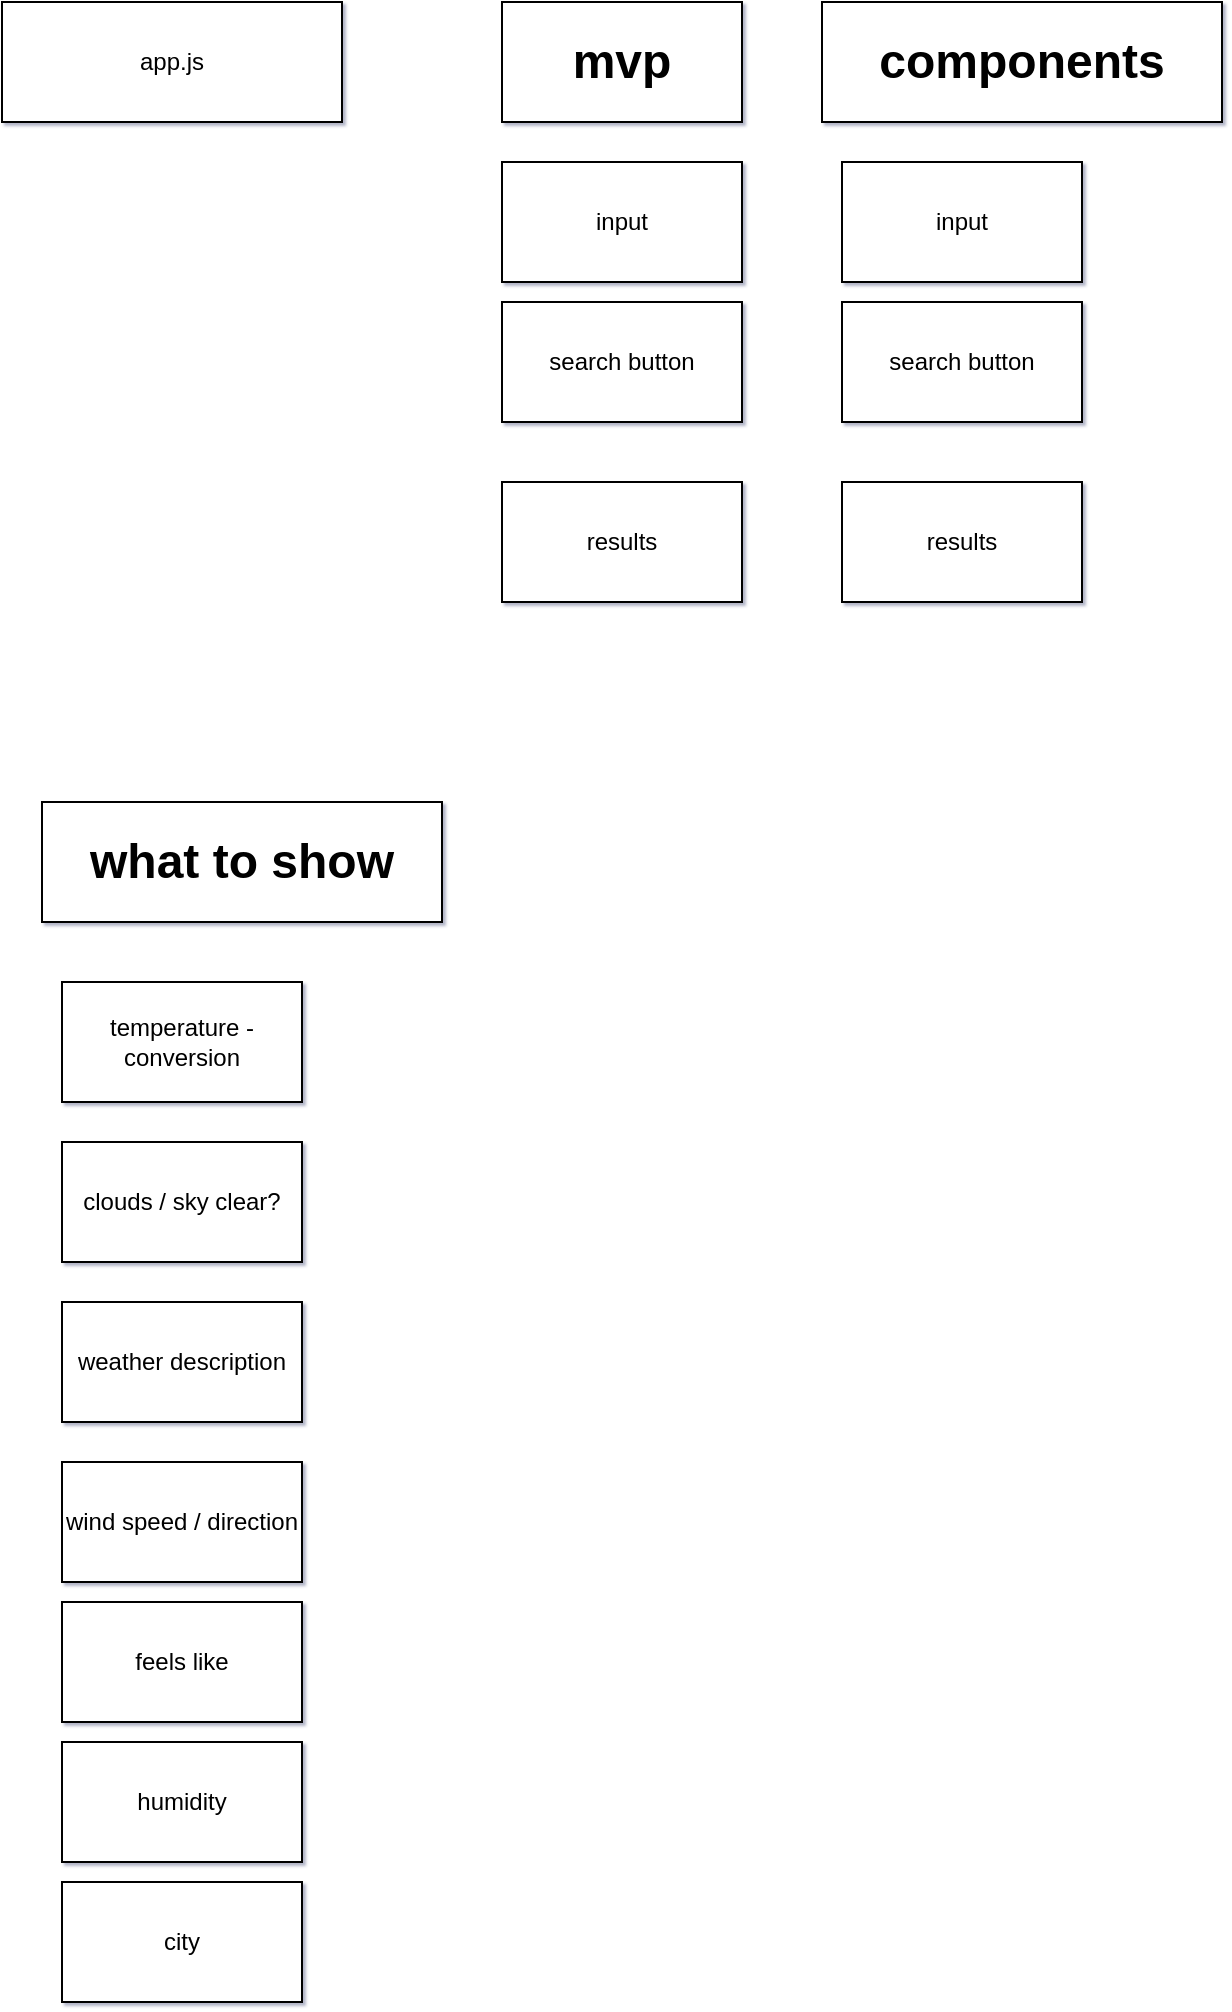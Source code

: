 <mxfile version="18.0.2" type="device"><diagram id="kxucpha8Lj7akDeVye47" name="Page-1"><mxGraphModel dx="2370" dy="1270" grid="1" gridSize="10" guides="1" tooltips="1" connect="1" arrows="1" fold="1" page="1" pageScale="1" pageWidth="827" pageHeight="1169" background="#ffffff" math="0" shadow="1"><root><mxCell id="0"/><mxCell id="1" parent="0"/><mxCell id="26YUlH0eQVFafYhF1H29-1" value="app.js" style="rounded=0;whiteSpace=wrap;html=1;" vertex="1" parent="1"><mxGeometry x="70" y="50" width="170" height="60" as="geometry"/></mxCell><mxCell id="26YUlH0eQVFafYhF1H29-2" value="input" style="rounded=0;whiteSpace=wrap;html=1;" vertex="1" parent="1"><mxGeometry x="320" y="130" width="120" height="60" as="geometry"/></mxCell><mxCell id="26YUlH0eQVFafYhF1H29-3" value="search button" style="rounded=0;whiteSpace=wrap;html=1;" vertex="1" parent="1"><mxGeometry x="320" y="200" width="120" height="60" as="geometry"/></mxCell><mxCell id="26YUlH0eQVFafYhF1H29-5" value="results" style="rounded=0;whiteSpace=wrap;html=1;" vertex="1" parent="1"><mxGeometry x="320" y="290" width="120" height="60" as="geometry"/></mxCell><mxCell id="26YUlH0eQVFafYhF1H29-6" value="&lt;b&gt;&lt;font style=&quot;font-size: 24px;&quot;&gt;mvp&lt;/font&gt;&lt;/b&gt;" style="rounded=0;whiteSpace=wrap;html=1;" vertex="1" parent="1"><mxGeometry x="320" y="50" width="120" height="60" as="geometry"/></mxCell><mxCell id="26YUlH0eQVFafYhF1H29-7" value="&lt;b&gt;&lt;font style=&quot;font-size: 24px;&quot;&gt;components&lt;/font&gt;&lt;/b&gt;" style="rounded=0;whiteSpace=wrap;html=1;" vertex="1" parent="1"><mxGeometry x="480" y="50" width="200" height="60" as="geometry"/></mxCell><mxCell id="26YUlH0eQVFafYhF1H29-8" value="input" style="rounded=0;whiteSpace=wrap;html=1;" vertex="1" parent="1"><mxGeometry x="490" y="130" width="120" height="60" as="geometry"/></mxCell><mxCell id="26YUlH0eQVFafYhF1H29-9" value="search button" style="rounded=0;whiteSpace=wrap;html=1;" vertex="1" parent="1"><mxGeometry x="490" y="200" width="120" height="60" as="geometry"/></mxCell><mxCell id="26YUlH0eQVFafYhF1H29-10" value="results" style="rounded=0;whiteSpace=wrap;html=1;" vertex="1" parent="1"><mxGeometry x="490" y="290" width="120" height="60" as="geometry"/></mxCell><mxCell id="26YUlH0eQVFafYhF1H29-11" value="&lt;b&gt;&lt;font style=&quot;font-size: 24px;&quot;&gt;what to show&lt;/font&gt;&lt;/b&gt;" style="rounded=0;whiteSpace=wrap;html=1;" vertex="1" parent="1"><mxGeometry x="90" y="450" width="200" height="60" as="geometry"/></mxCell><mxCell id="26YUlH0eQVFafYhF1H29-12" value="temperature - conversion" style="rounded=0;whiteSpace=wrap;html=1;" vertex="1" parent="1"><mxGeometry x="100" y="540" width="120" height="60" as="geometry"/></mxCell><mxCell id="26YUlH0eQVFafYhF1H29-13" value="clouds / sky clear?" style="rounded=0;whiteSpace=wrap;html=1;" vertex="1" parent="1"><mxGeometry x="100" y="620" width="120" height="60" as="geometry"/></mxCell><mxCell id="26YUlH0eQVFafYhF1H29-14" value="weather description" style="rounded=0;whiteSpace=wrap;html=1;" vertex="1" parent="1"><mxGeometry x="100" y="700" width="120" height="60" as="geometry"/></mxCell><mxCell id="26YUlH0eQVFafYhF1H29-15" value="wind speed / direction" style="rounded=0;whiteSpace=wrap;html=1;" vertex="1" parent="1"><mxGeometry x="100" y="780" width="120" height="60" as="geometry"/></mxCell><mxCell id="26YUlH0eQVFafYhF1H29-16" value="feels like" style="rounded=0;whiteSpace=wrap;html=1;" vertex="1" parent="1"><mxGeometry x="100" y="850" width="120" height="60" as="geometry"/></mxCell><mxCell id="26YUlH0eQVFafYhF1H29-17" value="humidity" style="rounded=0;whiteSpace=wrap;html=1;" vertex="1" parent="1"><mxGeometry x="100" y="920" width="120" height="60" as="geometry"/></mxCell><mxCell id="26YUlH0eQVFafYhF1H29-18" value="city" style="rounded=0;whiteSpace=wrap;html=1;" vertex="1" parent="1"><mxGeometry x="100" y="990" width="120" height="60" as="geometry"/></mxCell></root></mxGraphModel></diagram></mxfile>